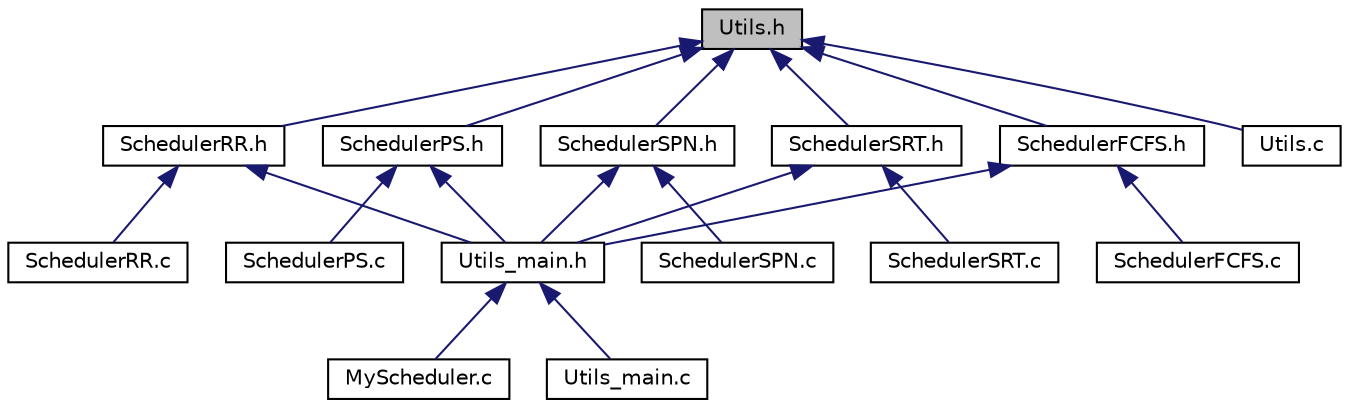 digraph "Utils.h"
{
 // LATEX_PDF_SIZE
  edge [fontname="Helvetica",fontsize="10",labelfontname="Helvetica",labelfontsize="10"];
  node [fontname="Helvetica",fontsize="10",shape=record];
  Node1 [label="Utils.h",height=0.2,width=0.4,color="black", fillcolor="grey75", style="filled", fontcolor="black",tooltip=" "];
  Node1 -> Node2 [dir="back",color="midnightblue",fontsize="10",style="solid"];
  Node2 [label="SchedulerFCFS.h",height=0.2,width=0.4,color="black", fillcolor="white", style="filled",URL="$SchedulerFCFS_8h.html",tooltip=" "];
  Node2 -> Node3 [dir="back",color="midnightblue",fontsize="10",style="solid"];
  Node3 [label="Utils_main.h",height=0.2,width=0.4,color="black", fillcolor="white", style="filled",URL="$Utils__main_8h.html",tooltip=" "];
  Node3 -> Node4 [dir="back",color="midnightblue",fontsize="10",style="solid"];
  Node4 [label="MyScheduler.c",height=0.2,width=0.4,color="black", fillcolor="white", style="filled",URL="$MyScheduler_8c.html",tooltip=" "];
  Node3 -> Node5 [dir="back",color="midnightblue",fontsize="10",style="solid"];
  Node5 [label="Utils_main.c",height=0.2,width=0.4,color="black", fillcolor="white", style="filled",URL="$Utils__main_8c.html",tooltip=" "];
  Node2 -> Node6 [dir="back",color="midnightblue",fontsize="10",style="solid"];
  Node6 [label="SchedulerFCFS.c",height=0.2,width=0.4,color="black", fillcolor="white", style="filled",URL="$SchedulerFCFS_8c.html",tooltip=" "];
  Node1 -> Node7 [dir="back",color="midnightblue",fontsize="10",style="solid"];
  Node7 [label="SchedulerRR.h",height=0.2,width=0.4,color="black", fillcolor="white", style="filled",URL="$SchedulerRR_8h.html",tooltip=" "];
  Node7 -> Node3 [dir="back",color="midnightblue",fontsize="10",style="solid"];
  Node7 -> Node8 [dir="back",color="midnightblue",fontsize="10",style="solid"];
  Node8 [label="SchedulerRR.c",height=0.2,width=0.4,color="black", fillcolor="white", style="filled",URL="$SchedulerRR_8c.html",tooltip=" "];
  Node1 -> Node9 [dir="back",color="midnightblue",fontsize="10",style="solid"];
  Node9 [label="SchedulerPS.h",height=0.2,width=0.4,color="black", fillcolor="white", style="filled",URL="$SchedulerPS_8h.html",tooltip=" "];
  Node9 -> Node3 [dir="back",color="midnightblue",fontsize="10",style="solid"];
  Node9 -> Node10 [dir="back",color="midnightblue",fontsize="10",style="solid"];
  Node10 [label="SchedulerPS.c",height=0.2,width=0.4,color="black", fillcolor="white", style="filled",URL="$SchedulerPS_8c.html",tooltip=" "];
  Node1 -> Node11 [dir="back",color="midnightblue",fontsize="10",style="solid"];
  Node11 [label="SchedulerSPN.h",height=0.2,width=0.4,color="black", fillcolor="white", style="filled",URL="$SchedulerSPN_8h.html",tooltip=" "];
  Node11 -> Node3 [dir="back",color="midnightblue",fontsize="10",style="solid"];
  Node11 -> Node12 [dir="back",color="midnightblue",fontsize="10",style="solid"];
  Node12 [label="SchedulerSPN.c",height=0.2,width=0.4,color="black", fillcolor="white", style="filled",URL="$SchedulerSPN_8c.html",tooltip=" "];
  Node1 -> Node13 [dir="back",color="midnightblue",fontsize="10",style="solid"];
  Node13 [label="SchedulerSRT.h",height=0.2,width=0.4,color="black", fillcolor="white", style="filled",URL="$SchedulerSRT_8h.html",tooltip=" "];
  Node13 -> Node3 [dir="back",color="midnightblue",fontsize="10",style="solid"];
  Node13 -> Node14 [dir="back",color="midnightblue",fontsize="10",style="solid"];
  Node14 [label="SchedulerSRT.c",height=0.2,width=0.4,color="black", fillcolor="white", style="filled",URL="$SchedulerSRT_8c.html",tooltip=" "];
  Node1 -> Node15 [dir="back",color="midnightblue",fontsize="10",style="solid"];
  Node15 [label="Utils.c",height=0.2,width=0.4,color="black", fillcolor="white", style="filled",URL="$Utils_8c.html",tooltip=" "];
}
